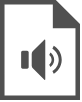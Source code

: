 <mxfile version="14.6.13" type="device"><diagram id="opK4jtZKnfmziW3kJJrP" name="Seite-1"><mxGraphModel dx="1086" dy="966" grid="1" gridSize="10" guides="1" tooltips="1" connect="1" arrows="1" fold="1" page="1" pageScale="1" pageWidth="827" pageHeight="1169" math="0" shadow="0"><root><mxCell id="0"/><mxCell id="1" parent="0"/><mxCell id="aiIhTzjsGZuEjaYM460Y-1" value="" style="pointerEvents=1;shadow=0;dashed=0;html=1;strokeColor=none;fillColor=#505050;labelPosition=center;verticalLabelPosition=bottom;verticalAlign=top;outlineConnect=0;align=center;shape=mxgraph.office.concepts.sound_file;" vertex="1" parent="1"><mxGeometry x="40" y="40" width="40" height="50" as="geometry"/></mxCell></root></mxGraphModel></diagram></mxfile>